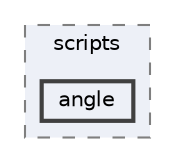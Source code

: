 digraph "external/reflect-cpp/vcpkg/scripts/angle"
{
 // LATEX_PDF_SIZE
  bgcolor="transparent";
  edge [fontname=Helvetica,fontsize=10,labelfontname=Helvetica,labelfontsize=10];
  node [fontname=Helvetica,fontsize=10,shape=box,height=0.2,width=0.4];
  compound=true
  subgraph clusterdir_a7873c6a8ed610d3c329ce8a3fc839a9 {
    graph [ bgcolor="#edf0f7", pencolor="grey50", label="scripts", fontname=Helvetica,fontsize=10 style="filled,dashed", URL="dir_a7873c6a8ed610d3c329ce8a3fc839a9.html",tooltip=""]
  dir_91e4f2c7d197e94c9e332e8708d66d54 [label="angle", fillcolor="#edf0f7", color="grey25", style="filled,bold", URL="dir_91e4f2c7d197e94c9e332e8708d66d54.html",tooltip=""];
  }
}
